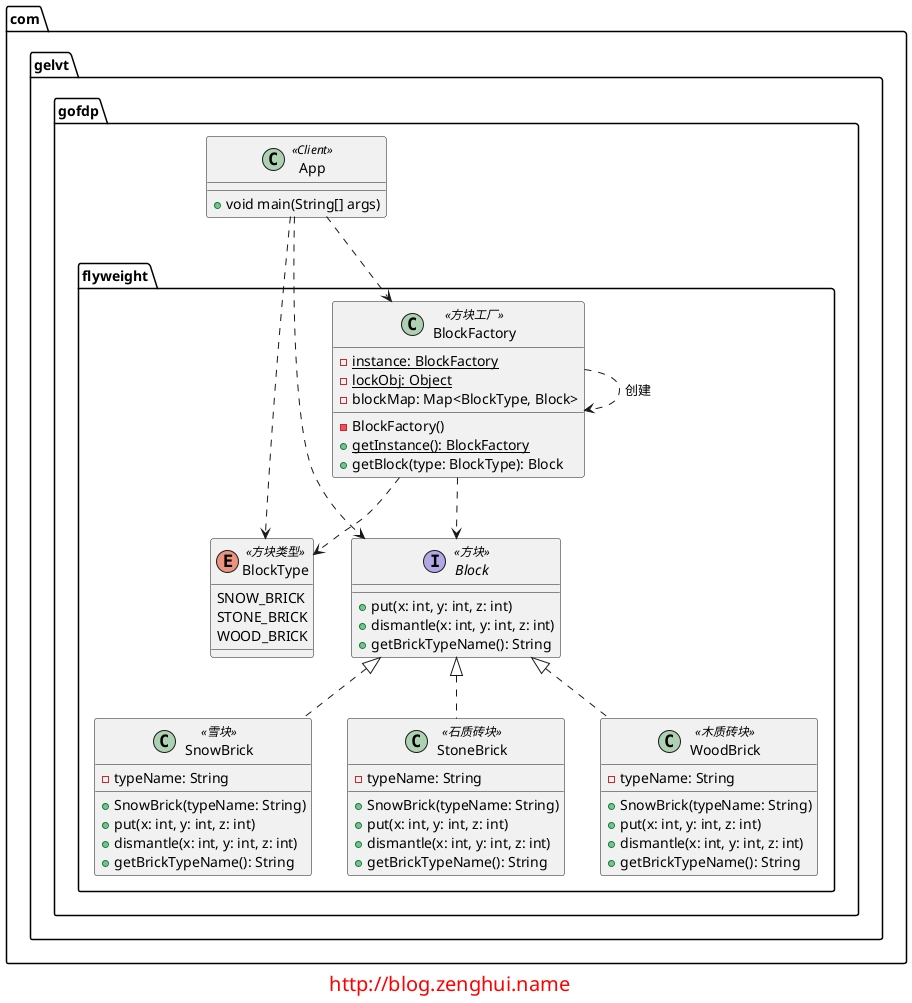 @startuml

package com.gelvt.gofdp.flyweight{

    enum BlockType <<方块类型>> {
        SNOW_BRICK
        STONE_BRICK
        WOOD_BRICK
    }

    interface Block <<方块>> {
        + put(x: int, y: int, z: int)
        + dismantle(x: int, y: int, z: int)
        + getBrickTypeName(): String
    }

    class BlockFactory <<方块工厂>> {
        - {static} instance: BlockFactory
        - {static} lockObj: Object
        - blockMap: Map<BlockType, Block>
        - BlockFactory()
        + {static} getInstance(): BlockFactory
        + getBlock(type: BlockType): Block
    }

    class SnowBrick <<雪块>> {
        - typeName: String
        + SnowBrick(typeName: String)
        + put(x: int, y: int, z: int)
        + dismantle(x: int, y: int, z: int)
        + getBrickTypeName(): String
    }

    class StoneBrick <<石质砖块>> {
        - typeName: String
        + SnowBrick(typeName: String)
        + put(x: int, y: int, z: int)
        + dismantle(x: int, y: int, z: int)
        + getBrickTypeName(): String
    }

    class WoodBrick <<木质砖块>> {
        - typeName: String
        + SnowBrick(typeName: String)
        + put(x: int, y: int, z: int)
        + dismantle(x: int, y: int, z: int)
        + getBrickTypeName(): String
    }

    BlockFactory ..> BlockFactory : 创建

    BlockFactory ..> Block
    BlockFactory ..> BlockType
    Block <|.. SnowBrick
    Block <|.. StoneBrick
    Block <|.. WoodBrick
}

package com.gelvt.gofdp{
    class App <<Client>>{
        + void main(String[] args)
    }
}

App ..> Block
App ..> BlockType
App ..> BlockFactory


footer
<font size="20" color="red">http://blog.zenghui.name</font>
endfooter

@enduml